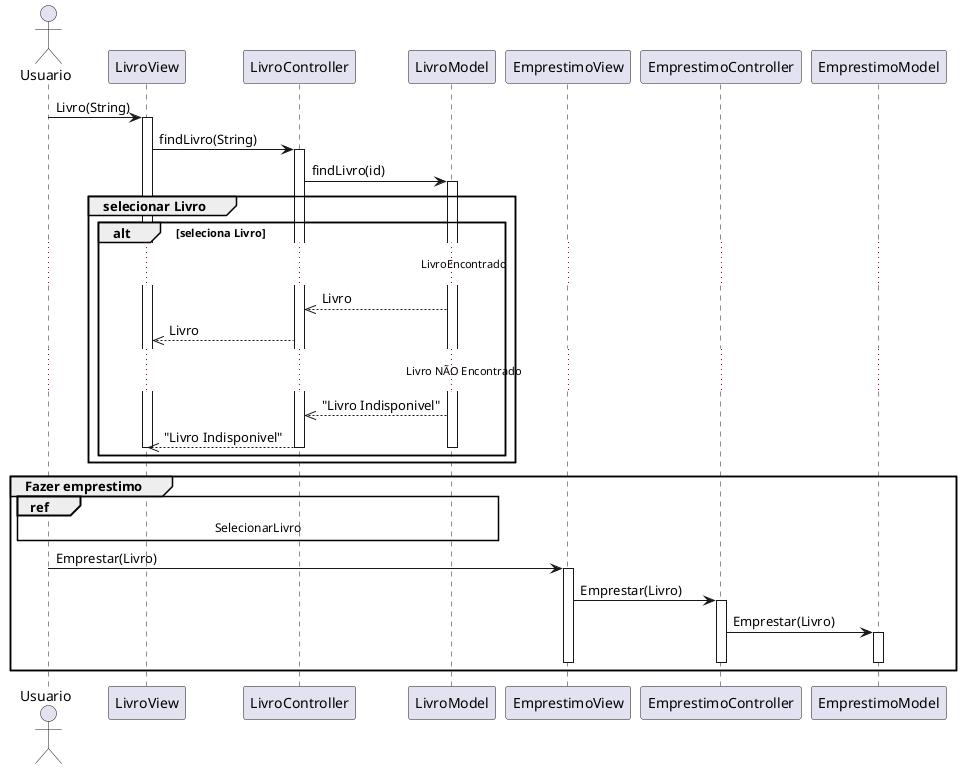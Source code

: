 '4. Seja a seguinte descrição de um use case denominado Emprestar Livros, contido em um sistema de  controle de biblioteca:

'O usuário entra com o ISBN do livro ou seu título. O sistema procura pelo mesmo em sua base de dados e, caso encontre, retorna uma tela contendo links para os resultados da pesquisa(título, autor do livro, edição). Se não encontrar, o sistema retorna uma mensagem de erro. O aluno seleciona o link desejado e o sistema retorna informações sobre o livro (título, autor, descrição, ano, editora, etc) em uma tela de confirmação do pedido de empréstimo. Se o aluno confirmar o empréstimo o sistema verifica se o livro existe em estoque para empréstimo. Se existir, o sistema dá a baixa no estoque, registra empréstimo do aluno e mostra uma tela contendo um ticket para retirada do livro (a ser impressa). Se não existir, emite mensagem informando ao aluno.

@startuml
actor Usuario
participant LivroView
participant LivroController
participant LivroModel

Usuario -> LivroView : Livro(String)
activate LivroView
LivroView -> LivroController : findLivro(String)
activate LivroController
LivroController -> LivroModel: findLivro(id)
activate LivroModel

group selecionar Livro
    alt seleciona Livro
        ...LivroEncontrado...
        LivroModel -->> LivroController : Livro
        LivroController -->> LivroView : Livro
        ...Livro NÃO Encontrado...
        LivroModel -->> LivroController : "Livro Indisponivel"
        LivroController -->> LivroView:  "Livro Indisponivel"
        deactivate LivroModel
        deactivate LivroController
        deactivate LivroView
    end
end

group Fazer emprestimo
    ref over Usuario, LivroView, LivroController, LivroModel : SelecionarLivro
    Usuario -> EmprestimoView : Emprestar(Livro)
    activate EmprestimoView
    EmprestimoView -> EmprestimoController : Emprestar(Livro)
    activate EmprestimoController
    EmprestimoController -> EmprestimoModel : Emprestar(Livro)
    activate EmprestimoModel
    deactivate EmprestimoModel
    deactivate EmprestimoController
    deactivate EmprestimoView

end

@enduml